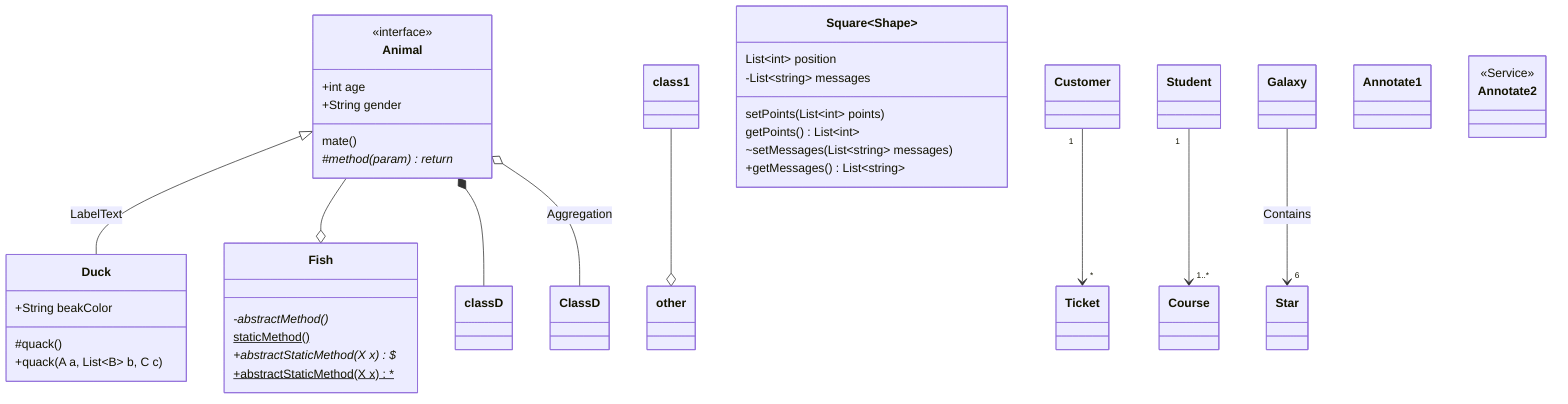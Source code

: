 %% SYNTAX TEST "source.mermaid" "class diagram test"

classDiagram
%% <------------ keyword.control.mermaid
  Animal <|-- Duck : LabelText
%%^^^^^^ entity.name.type.class.mermaid
%%       ^^^^ keyword.control.mermaid
%%            ^^^^ entity.name.type.class.mermaid
%%                 ^ keyword.control.mermaid
%%                   ^^^^^^^^^ string
  class1 --o other
%%^^^^^^ entity.name.type.class.mermaid
%%       ^^^ keyword.control.mermaid
%%           ^^^^^ entity.name.type.class.mermaid
  Animal --o Fish
%%^^^^^^ entity.name.type.class.mermaid
%%       ^^^ keyword.control.mermaid
%%           ^^^^ entity.name.type.class.mermaid
  Animal *-- classD
%%^^^^^^ entity.name.type.class.mermaid
%%       ^^^ keyword.control.mermaid
%%           ^^^^^^ entity.name.type.class.mermaid
  Animal o-- ClassD : Aggregation
%%^^^^^^ entity.name.type.class.mermaid
%%       ^^^ keyword.control.mermaid
%%           ^^^^^^ entity.name.type.class.mermaid
%%                  ^ keyword.control.mermaid
%%                    ^^^^^^^^^^^ string
  Animal : +int age
%%^^^^^^ entity.name.type.class.mermaid
%%       ^ keyword.control.mermaid
%%         ^ keyword.control.mermaid
%%          ^^^ storage.type.mermaid
%%               ^^^ entity.name.variable.field.mermaid
  Animal : +String gender
%%^^^^^^ entity.name.type.class.mermaid
%%       ^ keyword.control.mermaid
%%         ^ keyword.control.mermaid
%%          ^^^^^^ storage.type.mermaid
%%                 ^^^^^^ entity.name.variable.field.mermaid
  Animal: mate()
%%^^^^^^ entity.name.type.class.mermaid
%%      ^ keyword.control.mermaid
%%        ^^^^ entity.name.function.mermaid
%%            ^ punctuation.parenthesis.open.mermaid
%%             ^ punctuation.parenthesis.closed.mermaid
  Animal : #method(param)* return
%%^^^^^^ entity.name.type.class.mermaid
%%       ^ keyword.control.mermaid
%%         ^ keyword.control.mermaid
%%          ^^^^^^ entity.name.function.mermaid
%%                ^ punctuation.parenthesis.open.mermaid
%%                 ^^^^^ storage.type.mermaid
%%                      ^ punctuation.parenthesis.closed.mermaid
%%                         ^^^^^^ storage.type.mermaid
  class Duck{
%%^^^^^ keyword.control.mermaid
%%      ^^^^ entity.name.type.class.mermaid
%%          ^ keyword.control.mermaid
      %% Class Members
      +String beakColor
%%    ^ keyword.control.mermaid
%%     ^^^^^^ storage.type.mermaid
%%            ^^^^^^^^^ entity.name.variable.field.mermaid
      #quack()
%%    ^ keyword.control.mermaid
%%     ^^^^^ entity.name.function.mermaid
%%          ^ punctuation.parenthesis.open.mermaid
%%           ^ punctuation.parenthesis.closed.mermaid
      +quack(A a, List~B~ b, C c)
%%    ^ keyword.control.mermaid
%%     ^^^^^ entity.name.function.mermaid
%%          ^ punctuation.parenthesis.open.mermaid
%%           ^ storage.type.mermaid
%%             ^ entity.name.variable.parameter.mermaid
%%              ^ source.mermaid
%%                ^^^^ storage.type.mermaid
%%                    ^ punctuation.definition.typeparameters.begin.mermaid
%%                     ^ storage.type.mermaid
%%                      ^ punctuation.definition.typeparameters.end.mermaid
%%                        ^ entity.name.variable.parameter.mermaid
%%                           ^ storage.type.mermaid
%%                             ^ entity.name.variable.parameter.mermaid
  }
%%^ keyword.control.mermaid
  class Fish{
%%^^^^^ keyword.control.mermaid
%%      ^^^^ entity.name.type.class.mermaid
%%          ^ keyword.control.mermaid
    -abstractMethod()*
%%  ^ keyword.control.mermaid
%%   ^^^^^^^^^^^^^^ entity.name.function.mermaid
%%                 ^ punctuation.parenthesis.open.mermaid
%%                  ^ punctuation.parenthesis.closed.mermaid
%%                   ^ keyword.control.mermaid
    staticMethod()$
%%  ^^^^^^^^^^^^ entity.name.function.mermaid
%%              ^ punctuation.parenthesis.open.mermaid
%%               ^ punctuation.parenthesis.closed.mermaid
%%                ^ keyword.control.mermaid
    +abstractStaticMethod(X x)*$
%%  ^ keyword.control.mermaid
%%   ^^^^^^^^^^^^^^^^^^^^ entity.name.function.mermaid
%%                       ^ punctuation.parenthesis.open.mermaid
%%                        ^ storage.type.mermaid
%%                          ^ entity.name.variable.parameter.mermaid
%%                           ^ punctuation.parenthesis.closed.mermaid
%%                            ^^ keyword.control.mermaid
    +abstractStaticMethod(X x)$*
%%  ^ keyword.control.mermaid
%%   ^^^^^^^^^^^^^^^^^^^^ entity.name.function.mermaid
%%                       ^ punctuation.parenthesis.open.mermaid
%%                        ^ storage.type.mermaid
%%                          ^ entity.name.variable.parameter.mermaid
%%                           ^ punctuation.parenthesis.closed.mermaid
%%                            ^^ keyword.control.mermaid
  }
%%^ keyword.control.mermaid
  %% Class member generics
  class Square~Shape~{
%%^^^^^ keyword.control.mermaid
%%      ^^^^^^ entity.name.type.class.mermaid
%%            ^ punctuation.definition.typeparameters.begin.mermaid
%%             ^^^^^ storage.type.mermaid
%%                  ^ punctuation.definition.typeparameters.end.mermaid
%%                   ^ keyword.control.mermaid
      List~int~ position
%%    ^^^^ storage.type.mermaid
%%        ^ punctuation.definition.typeparameters.begin.mermaid
%%         ^^^ storage.type.mermaid
%%            ^ punctuation.definition.typeparameters.end.mermaid
%%              ^^^^^^^^ entity.name.variable.field.mermaid
      setPoints(List~int~ points)
%%    ^^^^^^^^^ entity.name.function.mermaid
%%             ^ punctuation.parenthesis.open.mermaid
%%              ^^^^ storage.type.mermaid
%%                  ^ punctuation.definition.typeparameters.begin.mermaid
%%                   ^^^ storage.type.mermaid
%%                      ^ punctuation.definition.typeparameters.end.mermaid
%%                        ^^^^^^ entity.name.variable.parameter.mermaid
%%                              ^ punctuation.parenthesis.closed.mermaid
      getPoints() List~int~
%%    ^^^^^^^^^ entity.name.function.mermaid
%%             ^ punctuation.parenthesis.open.mermaid
%%              ^ punctuation.parenthesis.closed.mermaid
%%                ^^^^ storage.type.mermaid
%%                    ^ punctuation.definition.typeparameters.begin.mermaid
%%                     ^^^ storage.type.mermaid
%%                        ^ punctuation.definition.typeparameters.end.mermaid
  }
%%^ keyword.control.mermaid
  Square : -List~string~ messages
%%^^^^^^ entity.name.type.class.mermaid
%%                       ^^^^^^^^ entity.name.variable.field.mermaid
%%         ^ keyword.control.mermaid
%%          ^^^^ storage.type.mermaid
%%              ^ punctuation.definition.typeparameters.begin.mermaid
%%               ^^^^^^ storage.type.mermaid
%%                     ^ punctuation.definition.typeparameters.end.mermaid
%%                       ^^^^^^^^ entity.name.variable.field.mermaid
  Square : ~setMessages(List~string~ messages)
%%^^^^^^ entity.name.type.class.mermaid
%%       ^ keyword.control.mermaid
%%         ^ keyword.control.mermaid
%%          ^^^^^^^^^^^ entity.name.function.mermaid
%%                      ^^^^ storage.type.mermaid
%%                          ^ punctuation.definition.typeparameters.begin.mermaid
%%                           ^^^^^^ storage.type.mermaid
%%                                 ^ punctuation.definition.typeparameters.end.mermaid
%%                                   ^^^^^^^^ entity.name.variable.parameter.mermaid
%%                                           ^ punctuation.parenthesis.closed.mermaid
  Square : +getMessages() List~string~
%%^^^^^^ entity.name.type.class.mermaid
%%       ^ keyword.control.mermaid
%%         ^ keyword.control.mermaid
%%          ^^^^^^^^^^^ entity.name.function.mermaid
%%                     ^ punctuation.parenthesis.open.mermaid
%%                      ^ punctuation.parenthesis.closed.mermaid
%%                        ^^^^ storage.type.mermaid
%%                            ^ punctuation.definition.typeparameters.begin.mermaid
%%                             ^^^^^^ storage.type.mermaid
%%                                   ^ punctuation.definition.typeparameters.end.mermaid

  %% Multiplicity relations
  Customer "1" --> "*" Ticket
%%^^^^^^^^ entity.name.type.class.mermaid
%%         ^^^ keyword.control.mermaid
%%             ^^^ keyword.control.mermaid
%%                 ^^^ keyword.control.mermaid
%%                     ^^^^^^ entity.name.type.class.mermaid
  Student "1" --> "1..*" Course
%%^^^^^^^ entity.name.type.class.mermaid
%%        ^^^ keyword.control.mermaid
%%            ^^^ keyword.control.mermaid
%%                ^^^^^^ keyword.control.mermaid
%%                       ^^^^^^ entity.name.type.class.mermaid
  Galaxy --> "6" Star : Contains
%%^^^^^^ entity.name.type.class.mermaid
%%       ^^^ keyword.control.mermaid
%%           ^^^ keyword.control.mermaid
%%               ^^^^ entity.name.type.class.mermaid
%%                    ^ keyword.control.mermaid
%%                      ^^^^^^^^ string

  %% Annotations
  class Annotate1
%%^^^^^ keyword.control.mermaid
%%      ^^^^^^^^^ entity.name.type.class.mermaid
  <<interface>> Animal
%%^^ punctuation.definition.typeparameters.begin.mermaid
%%  ^^^^^^^^^ storage.type.mermaid
%%           ^^ punctuation.definition.typeparameters.end.mermaid
%%              ^^^^^^ entity.name.type.class.mermaid
  class Annotate2{
%%^^^^^ keyword.control.mermaid
%%      ^^^^^^^^^ entity.name.type.class.mermaid
%%               ^ keyword.control.mermaid
    <<Service>>
%%  ^^ punctuation.definition.typeparameters.begin.mermaid
%%    ^^^^^^^ storage.type.mermaid
%%           ^^ punctuation.definition.typeparameters.end.mermaid
  }
%%^ keyword.control.mermaid